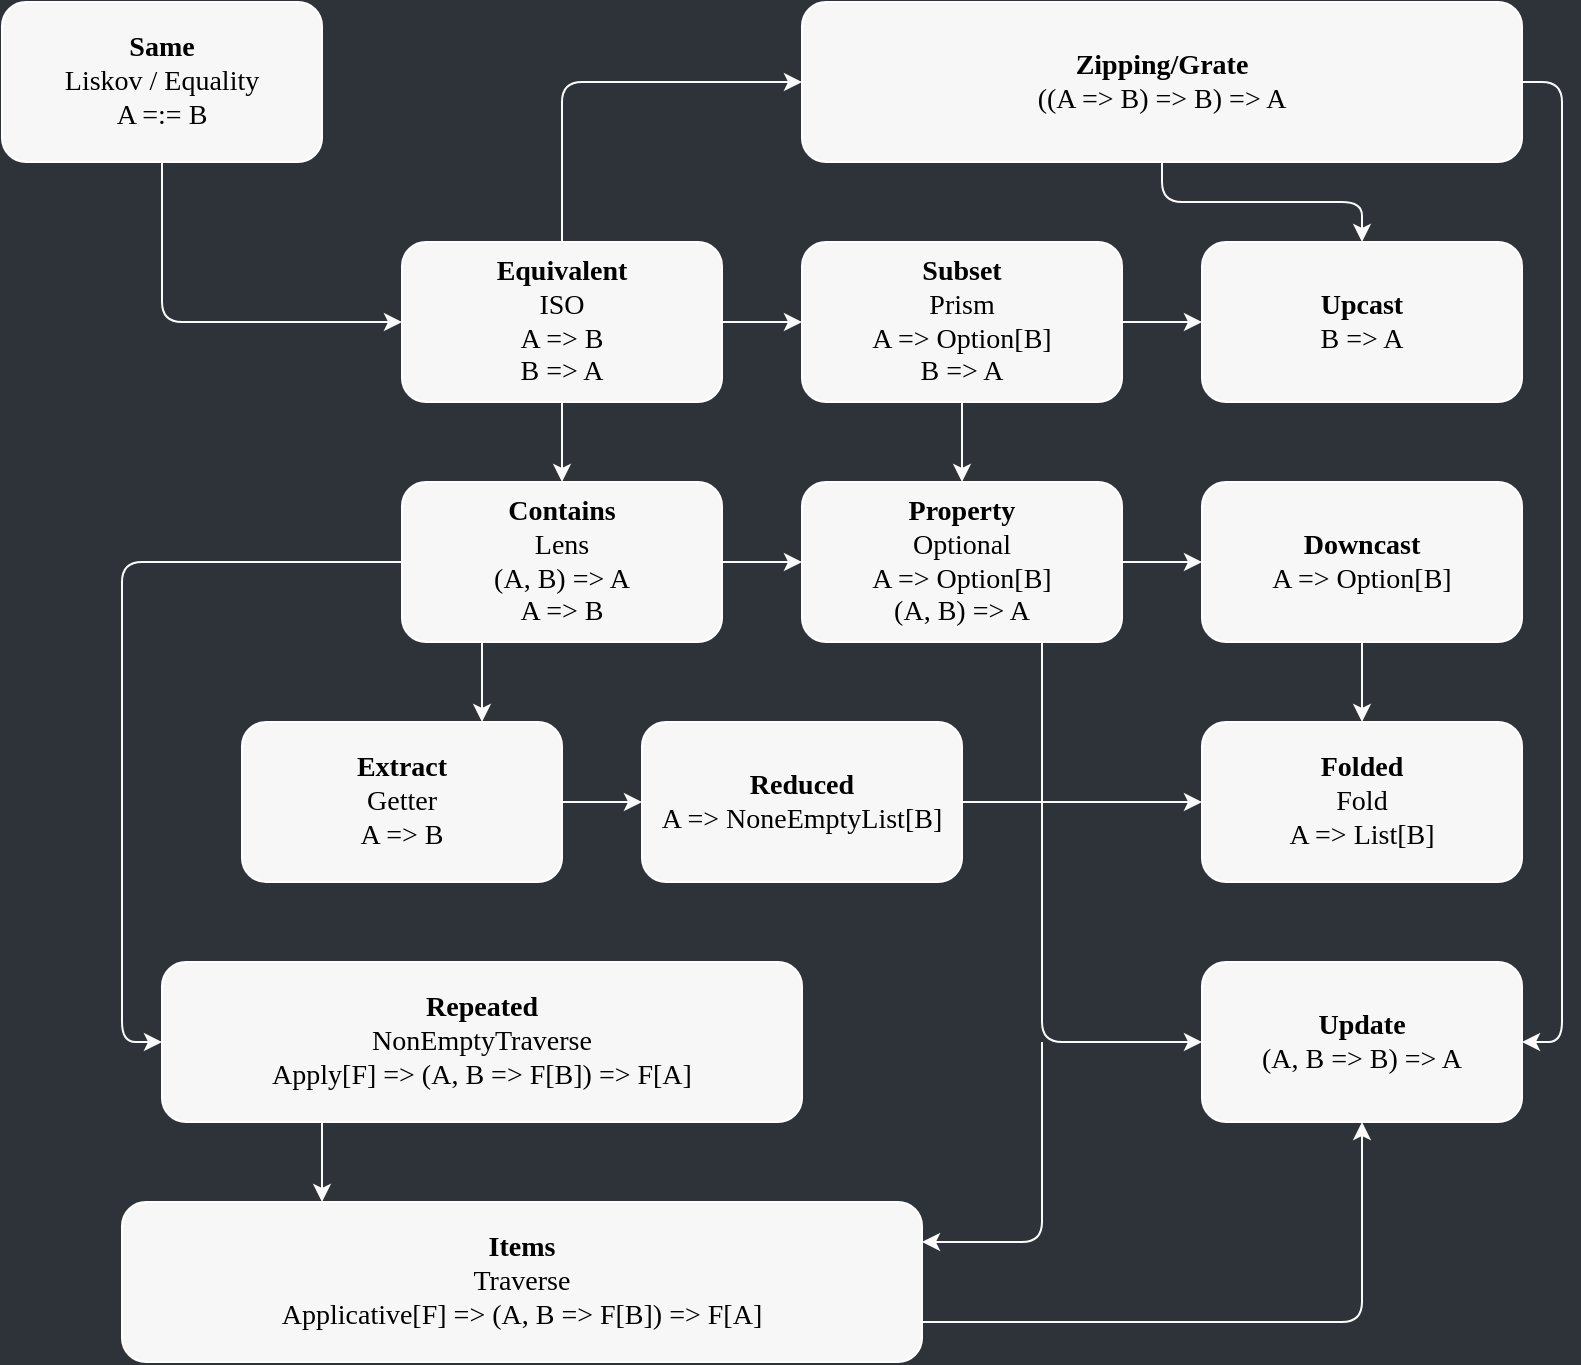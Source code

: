 <mxfile version="14.9.2" type="device"><diagram id="3arvcU_5vFW_IypdmzAv" name="Page-1"><mxGraphModel dx="1422" dy="790" grid="1" gridSize="10" guides="1" tooltips="1" connect="1" arrows="1" fold="1" page="1" pageScale="1" pageWidth="827" pageHeight="1169" background="#2e333a" math="0" shadow="0"><root><mxCell id="0"/><mxCell id="1" parent="0"/><mxCell id="WOIH7MT4tiMl6sb6r5hy-1" value="&lt;b&gt;Same&lt;/b&gt;&lt;br style=&quot;font-size: 14px&quot;&gt;Liskov / Equality&lt;br style=&quot;font-size: 14px&quot;&gt;A =:= B" style="whiteSpace=wrap;html=1;fontFamily=Fira Code;fontSize=14;comic=0;rounded=1;strokeColor=#FFFFFF;fillColor=#F7F7F7;glass=0;" parent="1" vertex="1"><mxGeometry x="40" y="40" width="160" height="80" as="geometry"/></mxCell><mxCell id="WOIH7MT4tiMl6sb6r5hy-69" style="edgeStyle=orthogonalEdgeStyle;orthogonalLoop=1;jettySize=auto;html=1;exitX=0.5;exitY=1;exitDx=0;exitDy=0;entryX=0.5;entryY=0;entryDx=0;entryDy=0;fontFamily=Helvetica;fontSize=11;strokeColor=#FAFAFA;" parent="1" source="WOIH7MT4tiMl6sb6r5hy-2" target="WOIH7MT4tiMl6sb6r5hy-8" edge="1"><mxGeometry relative="1" as="geometry"/></mxCell><mxCell id="FDQjG0ROX7QHf7Buae8h-1" style="edgeStyle=orthogonalEdgeStyle;orthogonalLoop=1;jettySize=auto;html=1;exitX=0.5;exitY=0;exitDx=0;exitDy=0;entryX=0;entryY=0.5;entryDx=0;entryDy=0;strokeColor=#FAFAFA;" parent="1" source="WOIH7MT4tiMl6sb6r5hy-2" target="d_OEYw9aK8vJqIMJzf52-1" edge="1"><mxGeometry relative="1" as="geometry"/></mxCell><mxCell id="WOIH7MT4tiMl6sb6r5hy-2" value="&lt;b&gt;Equivalent&lt;/b&gt;&lt;br style=&quot;font-size: 14px&quot;&gt;ISO&lt;br style=&quot;font-size: 14px&quot;&gt;A =&amp;gt; B&lt;br style=&quot;font-size: 14px&quot;&gt;B =&amp;gt; A" style="whiteSpace=wrap;html=1;fontFamily=Fira Code;fontSize=14;comic=0;rounded=1;strokeColor=#FFFFFF;fillColor=#F7F7F7;glass=0;" parent="1" vertex="1"><mxGeometry x="240" y="160" width="160" height="80" as="geometry"/></mxCell><mxCell id="WOIH7MT4tiMl6sb6r5hy-3" value="" style="endArrow=classic;html=1;fontFamily=Helvetica;fontSize=11;exitX=0.5;exitY=1;exitDx=0;exitDy=0;entryX=0;entryY=0.5;entryDx=0;entryDy=0;strokeColor=#FAFAFA;" parent="1" source="WOIH7MT4tiMl6sb6r5hy-1" target="WOIH7MT4tiMl6sb6r5hy-2" edge="1"><mxGeometry width="50" height="50" relative="1" as="geometry"><mxPoint x="390" y="460" as="sourcePoint"/><mxPoint x="440" y="410" as="targetPoint"/><Array as="points"><mxPoint x="120" y="200"/></Array></mxGeometry></mxCell><mxCell id="WOIH7MT4tiMl6sb6r5hy-48" style="edgeStyle=orthogonalEdgeStyle;orthogonalLoop=1;jettySize=auto;html=1;exitX=0.5;exitY=1;exitDx=0;exitDy=0;entryX=0.5;entryY=0;entryDx=0;entryDy=0;fontFamily=Helvetica;fontSize=11;strokeColor=#FAFAFA;" parent="1" source="WOIH7MT4tiMl6sb6r5hy-4" target="WOIH7MT4tiMl6sb6r5hy-10" edge="1"><mxGeometry relative="1" as="geometry"/></mxCell><mxCell id="WOIH7MT4tiMl6sb6r5hy-4" value="&lt;b&gt;Subset&lt;/b&gt;&lt;br&gt;Prism&lt;br&gt;A =&amp;gt; Option[B]&lt;br&gt;B =&amp;gt; A" style="whiteSpace=wrap;html=1;fontFamily=Fira Code;fontSize=14;comic=0;rounded=1;strokeColor=#FFFFFF;fillColor=#F7F7F7;glass=0;" parent="1" vertex="1"><mxGeometry x="440" y="160" width="160" height="80" as="geometry"/></mxCell><mxCell id="WOIH7MT4tiMl6sb6r5hy-5" value="&lt;b&gt;Upcast&lt;br&gt;&lt;/b&gt;B =&amp;gt; A" style="whiteSpace=wrap;html=1;fontFamily=Fira Code;fontSize=14;comic=0;rounded=1;strokeColor=#FFFFFF;fillColor=#F7F7F7;glass=0;" parent="1" vertex="1"><mxGeometry x="640" y="160" width="160" height="80" as="geometry"/></mxCell><mxCell id="WOIH7MT4tiMl6sb6r5hy-6" value="" style="endArrow=classic;html=1;fontFamily=Helvetica;fontSize=11;exitX=1;exitY=0.5;exitDx=0;exitDy=0;entryX=0;entryY=0.5;entryDx=0;entryDy=0;strokeColor=#FAFAFA;" parent="1" source="WOIH7MT4tiMl6sb6r5hy-4" target="WOIH7MT4tiMl6sb6r5hy-5" edge="1"><mxGeometry width="50" height="50" relative="1" as="geometry"><mxPoint x="280" y="430" as="sourcePoint"/><mxPoint x="330" y="380" as="targetPoint"/></mxGeometry></mxCell><mxCell id="WOIH7MT4tiMl6sb6r5hy-7" value="" style="endArrow=classic;html=1;fontFamily=Helvetica;fontSize=11;exitX=1;exitY=0.5;exitDx=0;exitDy=0;entryX=0;entryY=0.5;entryDx=0;entryDy=0;strokeColor=#FAFAFA;" parent="1" source="WOIH7MT4tiMl6sb6r5hy-2" target="WOIH7MT4tiMl6sb6r5hy-4" edge="1"><mxGeometry width="50" height="50" relative="1" as="geometry"><mxPoint x="280" y="430" as="sourcePoint"/><mxPoint x="330" y="380" as="targetPoint"/></mxGeometry></mxCell><mxCell id="WOIH7MT4tiMl6sb6r5hy-70" style="edgeStyle=orthogonalEdgeStyle;orthogonalLoop=1;jettySize=auto;html=1;exitX=1;exitY=0.5;exitDx=0;exitDy=0;entryX=0;entryY=0.5;entryDx=0;entryDy=0;fontFamily=Helvetica;fontSize=11;strokeColor=#FAFAFA;" parent="1" source="WOIH7MT4tiMl6sb6r5hy-8" target="WOIH7MT4tiMl6sb6r5hy-10" edge="1"><mxGeometry relative="1" as="geometry"/></mxCell><mxCell id="WOIH7MT4tiMl6sb6r5hy-72" style="edgeStyle=orthogonalEdgeStyle;orthogonalLoop=1;jettySize=auto;html=1;exitX=0.25;exitY=1;exitDx=0;exitDy=0;entryX=0.75;entryY=0;entryDx=0;entryDy=0;fontFamily=Helvetica;fontSize=11;strokeColor=#FAFAFA;" parent="1" source="WOIH7MT4tiMl6sb6r5hy-8" target="WOIH7MT4tiMl6sb6r5hy-19" edge="1"><mxGeometry relative="1" as="geometry"/></mxCell><mxCell id="WOIH7MT4tiMl6sb6r5hy-74" style="edgeStyle=orthogonalEdgeStyle;orthogonalLoop=1;jettySize=auto;html=1;exitX=0;exitY=0.5;exitDx=0;exitDy=0;entryX=0;entryY=0.5;entryDx=0;entryDy=0;fontFamily=Helvetica;fontSize=11;strokeColor=#FAFAFA;" parent="1" source="WOIH7MT4tiMl6sb6r5hy-8" target="WOIH7MT4tiMl6sb6r5hy-13" edge="1"><mxGeometry relative="1" as="geometry"/></mxCell><mxCell id="WOIH7MT4tiMl6sb6r5hy-8" value="&lt;b&gt;Contains&lt;/b&gt;&lt;br&gt;Lens&lt;br&gt;(A, B) =&amp;gt; A&lt;br&gt;A =&amp;gt; B" style="whiteSpace=wrap;html=1;fontFamily=Fira Code;fontSize=14;comic=0;rounded=1;strokeColor=#FFFFFF;fillColor=#F7F7F7;glass=0;" parent="1" vertex="1"><mxGeometry x="240" y="280" width="160" height="80" as="geometry"/></mxCell><mxCell id="WOIH7MT4tiMl6sb6r5hy-57" style="edgeStyle=orthogonalEdgeStyle;orthogonalLoop=1;jettySize=auto;html=1;exitX=1;exitY=0.5;exitDx=0;exitDy=0;entryX=0;entryY=0.5;entryDx=0;entryDy=0;fontFamily=Helvetica;fontSize=11;strokeColor=#FAFAFA;" parent="1" source="WOIH7MT4tiMl6sb6r5hy-10" target="WOIH7MT4tiMl6sb6r5hy-21" edge="1"><mxGeometry relative="1" as="geometry"/></mxCell><mxCell id="WOIH7MT4tiMl6sb6r5hy-67" style="edgeStyle=orthogonalEdgeStyle;orthogonalLoop=1;jettySize=auto;html=1;exitX=0.75;exitY=1;exitDx=0;exitDy=0;entryX=0;entryY=0.5;entryDx=0;entryDy=0;fontFamily=Helvetica;fontSize=11;strokeColor=#FAFAFA;" parent="1" source="WOIH7MT4tiMl6sb6r5hy-10" target="WOIH7MT4tiMl6sb6r5hy-33" edge="1"><mxGeometry relative="1" as="geometry"/></mxCell><mxCell id="WOIH7MT4tiMl6sb6r5hy-10" value="&lt;b&gt;Property&lt;/b&gt;&lt;br&gt;Optional&lt;br&gt;A =&amp;gt; Option[B]&lt;br&gt;(A, B) =&amp;gt; A" style="whiteSpace=wrap;html=1;fontFamily=Fira Code;fontSize=14;comic=0;rounded=1;strokeColor=#FFFFFF;fillColor=#F7F7F7;glass=0;" parent="1" vertex="1"><mxGeometry x="440" y="280" width="160" height="80" as="geometry"/></mxCell><mxCell id="WOIH7MT4tiMl6sb6r5hy-73" style="edgeStyle=orthogonalEdgeStyle;orthogonalLoop=1;jettySize=auto;html=1;exitX=0.25;exitY=1;exitDx=0;exitDy=0;entryX=0.25;entryY=0;entryDx=0;entryDy=0;fontFamily=Helvetica;fontSize=11;strokeColor=#FAFAFA;" parent="1" source="WOIH7MT4tiMl6sb6r5hy-13" target="WOIH7MT4tiMl6sb6r5hy-30" edge="1"><mxGeometry relative="1" as="geometry"/></mxCell><mxCell id="WOIH7MT4tiMl6sb6r5hy-13" value="&lt;b&gt;Repeated&lt;/b&gt;&lt;br&gt;NonEmptyTraverse&lt;br&gt;Apply[F] =&amp;gt; (A, B =&amp;gt; F[B]) =&amp;gt; F[A]" style="whiteSpace=wrap;html=1;fontFamily=Fira Code;fontSize=14;comic=0;rounded=1;strokeColor=#FFFFFF;fillColor=#F7F7F7;glass=0;" parent="1" vertex="1"><mxGeometry x="120" y="520" width="320" height="80" as="geometry"/></mxCell><mxCell id="WOIH7MT4tiMl6sb6r5hy-58" style="edgeStyle=orthogonalEdgeStyle;orthogonalLoop=1;jettySize=auto;html=1;exitX=1;exitY=0.5;exitDx=0;exitDy=0;entryX=0;entryY=0.5;entryDx=0;entryDy=0;fontFamily=Helvetica;fontSize=11;strokeColor=#FAFAFA;" parent="1" source="WOIH7MT4tiMl6sb6r5hy-19" target="WOIH7MT4tiMl6sb6r5hy-24" edge="1"><mxGeometry relative="1" as="geometry"/></mxCell><mxCell id="WOIH7MT4tiMl6sb6r5hy-19" value="&lt;b&gt;Extract&lt;/b&gt;&lt;br&gt;Getter&lt;br&gt;A =&amp;gt; B" style="whiteSpace=wrap;html=1;fontFamily=Fira Code;fontSize=14;comic=0;rounded=1;strokeColor=#FFFFFF;fillColor=#F7F7F7;glass=0;" parent="1" vertex="1"><mxGeometry x="160" y="400" width="160" height="80" as="geometry"/></mxCell><mxCell id="WOIH7MT4tiMl6sb6r5hy-56" style="edgeStyle=orthogonalEdgeStyle;orthogonalLoop=1;jettySize=auto;html=1;exitX=0.5;exitY=1;exitDx=0;exitDy=0;entryX=0.5;entryY=0;entryDx=0;entryDy=0;fontFamily=Helvetica;fontSize=11;strokeColor=#FAFAFA;" parent="1" source="WOIH7MT4tiMl6sb6r5hy-21" target="WOIH7MT4tiMl6sb6r5hy-27" edge="1"><mxGeometry relative="1" as="geometry"/></mxCell><mxCell id="WOIH7MT4tiMl6sb6r5hy-21" value="&lt;b&gt;Downcast&lt;br&gt;&lt;/b&gt;A =&amp;gt; Option[B]" style="whiteSpace=wrap;html=1;fontFamily=Fira Code;fontSize=14;rounded=1;strokeColor=#FFFFFF;fillColor=#F7F7F7;glass=0;comic=0;" parent="1" vertex="1"><mxGeometry x="640" y="280" width="160" height="80" as="geometry"/></mxCell><mxCell id="WOIH7MT4tiMl6sb6r5hy-59" style="edgeStyle=orthogonalEdgeStyle;orthogonalLoop=1;jettySize=auto;html=1;exitX=1;exitY=0.5;exitDx=0;exitDy=0;entryX=0;entryY=0.5;entryDx=0;entryDy=0;fontFamily=Helvetica;fontSize=11;strokeColor=#FAFAFA;" parent="1" source="WOIH7MT4tiMl6sb6r5hy-24" target="WOIH7MT4tiMl6sb6r5hy-27" edge="1"><mxGeometry relative="1" as="geometry"/></mxCell><mxCell id="WOIH7MT4tiMl6sb6r5hy-24" value="&lt;b&gt;Reduced&lt;/b&gt;&lt;br&gt;A =&amp;gt; NoneEmptyList[B]" style="whiteSpace=wrap;html=1;fontFamily=Fira Code;fontSize=14;comic=0;rounded=1;strokeColor=#FFFFFF;fillColor=#F7F7F7;glass=0;" parent="1" vertex="1"><mxGeometry x="360" y="400" width="160" height="80" as="geometry"/></mxCell><mxCell id="WOIH7MT4tiMl6sb6r5hy-27" value="&lt;b&gt;Folded&lt;/b&gt;&lt;br&gt;Fold&lt;br&gt;A =&amp;gt; List[B]" style="whiteSpace=wrap;html=1;fontFamily=Fira Code;fontSize=14;comic=0;rounded=1;strokeColor=#FFFFFF;fillColor=#F7F7F7;glass=0;" parent="1" vertex="1"><mxGeometry x="640" y="400" width="160" height="80" as="geometry"/></mxCell><mxCell id="WOIH7MT4tiMl6sb6r5hy-50" style="edgeStyle=orthogonalEdgeStyle;orthogonalLoop=1;jettySize=auto;html=1;exitX=1;exitY=0.75;exitDx=0;exitDy=0;entryX=0.5;entryY=1;entryDx=0;entryDy=0;fontFamily=Helvetica;fontSize=11;strokeColor=#FAFAFA;" parent="1" source="WOIH7MT4tiMl6sb6r5hy-30" target="WOIH7MT4tiMl6sb6r5hy-33" edge="1"><mxGeometry relative="1" as="geometry"/></mxCell><mxCell id="WOIH7MT4tiMl6sb6r5hy-30" value="&lt;b&gt;Items&lt;/b&gt;&lt;br&gt;Traverse&lt;br&gt;Applicative[F] =&amp;gt; (A, B =&amp;gt; F[B]) =&amp;gt; F[A]" style="whiteSpace=wrap;html=1;fontFamily=Fira Code;fontSize=14;comic=0;rounded=1;strokeColor=#FFFFFF;fillColor=#F7F7F7;glass=0;" parent="1" vertex="1"><mxGeometry x="100" y="640" width="400" height="80" as="geometry"/></mxCell><mxCell id="WOIH7MT4tiMl6sb6r5hy-33" value="&lt;b&gt;Update&lt;/b&gt;&lt;br&gt;(A, B =&amp;gt; B) =&amp;gt; A" style="whiteSpace=wrap;html=1;fontFamily=Fira Code;fontSize=14;comic=0;rounded=1;strokeColor=#FFFFFF;fillColor=#F7F7F7;glass=0;" parent="1" vertex="1"><mxGeometry x="640" y="520" width="160" height="80" as="geometry"/></mxCell><mxCell id="WOIH7MT4tiMl6sb6r5hy-68" value="" style="endArrow=classic;html=1;fontFamily=Helvetica;fontSize=11;entryX=1;entryY=0.25;entryDx=0;entryDy=0;strokeColor=#FAFAFA;" parent="1" target="WOIH7MT4tiMl6sb6r5hy-30" edge="1"><mxGeometry width="50" height="50" relative="1" as="geometry"><mxPoint x="560" y="560" as="sourcePoint"/><mxPoint x="560" y="670" as="targetPoint"/><Array as="points"><mxPoint x="560" y="660"/></Array></mxGeometry></mxCell><mxCell id="FDQjG0ROX7QHf7Buae8h-2" style="edgeStyle=orthogonalEdgeStyle;orthogonalLoop=1;jettySize=auto;html=1;exitX=0.5;exitY=1;exitDx=0;exitDy=0;strokeColor=#FAFAFA;" parent="1" source="d_OEYw9aK8vJqIMJzf52-1" target="WOIH7MT4tiMl6sb6r5hy-5" edge="1"><mxGeometry relative="1" as="geometry"/></mxCell><mxCell id="FDQjG0ROX7QHf7Buae8h-3" style="edgeStyle=orthogonalEdgeStyle;orthogonalLoop=1;jettySize=auto;html=1;exitX=1;exitY=0.5;exitDx=0;exitDy=0;entryX=1;entryY=0.5;entryDx=0;entryDy=0;strokeColor=#FAFAFA;" parent="1" source="d_OEYw9aK8vJqIMJzf52-1" target="WOIH7MT4tiMl6sb6r5hy-33" edge="1"><mxGeometry relative="1" as="geometry"/></mxCell><mxCell id="d_OEYw9aK8vJqIMJzf52-1" value="&lt;font style=&quot;font-size: 14px&quot; data-font-src=&quot;https://fonts.googleapis.com/css?family=Fira+Code&quot; face=&quot;Fira Code&quot;&gt;&lt;b&gt;Zipping/Grate&lt;/b&gt;&lt;br&gt;((A =&amp;gt; B) =&amp;gt; B) =&amp;gt; A&lt;br&gt;&lt;/font&gt;" style="whiteSpace=wrap;html=1;fontFamily=Fira Code;fontSize=14;comic=0;strokeColor=#FFFFFF;fillColor=#F7F7F7;glass=0;rounded=1;" parent="1" vertex="1"><mxGeometry x="440" y="40" width="360" height="80" as="geometry"/></mxCell></root></mxGraphModel></diagram></mxfile>